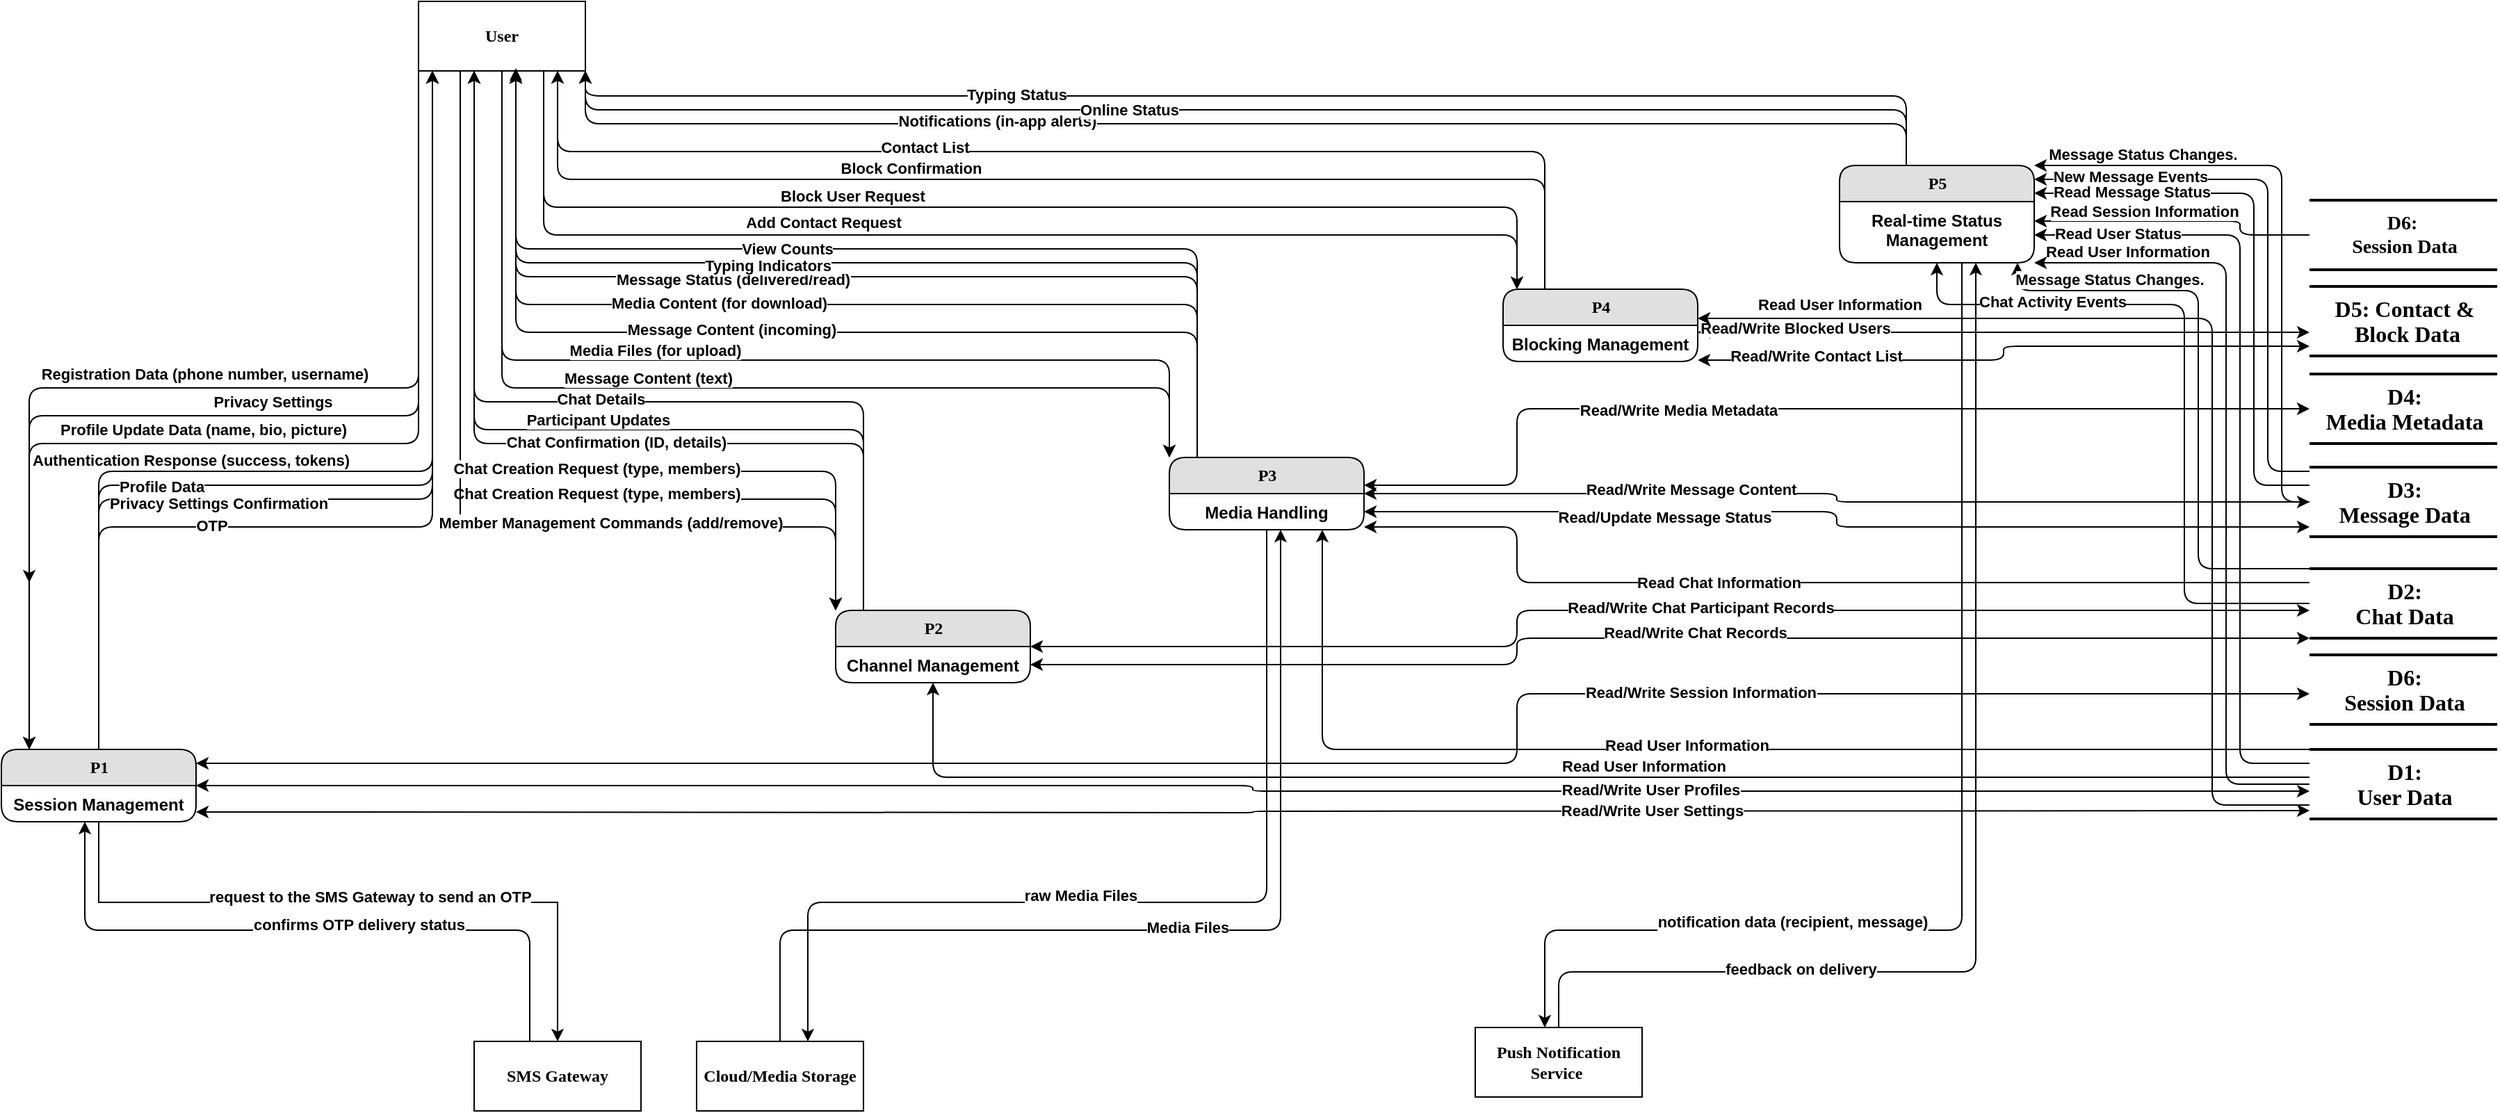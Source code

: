 <mxfile version="24.7.8">
  <diagram name="Page-1" id="52a04d89-c75d-2922-d76d-85b35f80e030">
    <mxGraphModel dx="3736" dy="1670" grid="1" gridSize="10" guides="1" tooltips="1" connect="1" arrows="1" fold="1" page="1" pageScale="1" pageWidth="1100" pageHeight="850" background="none" math="0" shadow="0">
      <root>
        <mxCell id="0" />
        <mxCell id="1" parent="0" />
        <mxCell id="vM2lw-Fl_1fQC05_8at0-52" style="edgeStyle=orthogonalEdgeStyle;shape=connector;curved=0;rounded=1;orthogonalLoop=1;jettySize=auto;html=1;strokeColor=default;align=center;verticalAlign=middle;fontFamily=Helvetica;fontSize=11;fontColor=default;labelBackgroundColor=default;endArrow=classic;fontStyle=1" parent="1" source="vM2lw-Fl_1fQC05_8at0-1" target="vM2lw-Fl_1fQC05_8at0-3" edge="1">
          <mxGeometry relative="1" as="geometry">
            <Array as="points">
              <mxPoint x="-1960" y="370" />
              <mxPoint x="-1720" y="370" />
            </Array>
          </mxGeometry>
        </mxCell>
        <mxCell id="vM2lw-Fl_1fQC05_8at0-53" value="Profile Data" style="edgeLabel;html=1;align=center;verticalAlign=middle;resizable=0;points=[];fontFamily=Helvetica;fontSize=11;fontColor=default;labelBackgroundColor=default;fontStyle=1" parent="vM2lw-Fl_1fQC05_8at0-52" vertex="1" connectable="0">
          <mxGeometry x="-0.356" y="-1" relative="1" as="geometry">
            <mxPoint as="offset" />
          </mxGeometry>
        </mxCell>
        <mxCell id="vM2lw-Fl_1fQC05_8at0-54" style="edgeStyle=orthogonalEdgeStyle;shape=connector;curved=0;rounded=1;orthogonalLoop=1;jettySize=auto;html=1;strokeColor=default;align=center;verticalAlign=middle;fontFamily=Helvetica;fontSize=11;fontColor=default;labelBackgroundColor=default;endArrow=classic;fontStyle=1" parent="1" source="vM2lw-Fl_1fQC05_8at0-1" target="vM2lw-Fl_1fQC05_8at0-3" edge="1">
          <mxGeometry relative="1" as="geometry">
            <Array as="points">
              <mxPoint x="-1960" y="380" />
              <mxPoint x="-1720" y="380" />
            </Array>
          </mxGeometry>
        </mxCell>
        <mxCell id="vM2lw-Fl_1fQC05_8at0-55" value="Privacy Settings Confirmation" style="edgeLabel;html=1;align=center;verticalAlign=middle;resizable=0;points=[];fontFamily=Helvetica;fontSize=11;fontColor=default;labelBackgroundColor=default;fontStyle=1" parent="vM2lw-Fl_1fQC05_8at0-54" vertex="1" connectable="0">
          <mxGeometry x="-0.269" y="-3" relative="1" as="geometry">
            <mxPoint as="offset" />
          </mxGeometry>
        </mxCell>
        <mxCell id="vM2lw-Fl_1fQC05_8at0-56" style="edgeStyle=orthogonalEdgeStyle;shape=connector;curved=0;rounded=1;orthogonalLoop=1;jettySize=auto;html=1;strokeColor=default;align=center;verticalAlign=middle;fontFamily=Helvetica;fontSize=11;fontColor=default;labelBackgroundColor=default;endArrow=classic;fontStyle=1" parent="1" source="vM2lw-Fl_1fQC05_8at0-1" target="vM2lw-Fl_1fQC05_8at0-3" edge="1">
          <mxGeometry relative="1" as="geometry">
            <Array as="points">
              <mxPoint x="-1960" y="400" />
              <mxPoint x="-1720" y="400" />
            </Array>
          </mxGeometry>
        </mxCell>
        <mxCell id="vM2lw-Fl_1fQC05_8at0-57" value="OTP" style="edgeLabel;html=1;align=center;verticalAlign=middle;resizable=0;points=[];fontFamily=Helvetica;fontSize=11;fontColor=default;labelBackgroundColor=default;fontStyle=1" parent="vM2lw-Fl_1fQC05_8at0-56" vertex="1" connectable="0">
          <mxGeometry x="-0.339" y="1" relative="1" as="geometry">
            <mxPoint as="offset" />
          </mxGeometry>
        </mxCell>
        <mxCell id="njSY2W3RtdZkCtOm6_0E-3" style="edgeStyle=orthogonalEdgeStyle;rounded=0;orthogonalLoop=1;jettySize=auto;html=1;fontStyle=1" parent="1" source="vM2lw-Fl_1fQC05_8at0-1" target="vM2lw-Fl_1fQC05_8at0-13" edge="1">
          <mxGeometry relative="1" as="geometry">
            <Array as="points">
              <mxPoint x="-1960" y="670" />
              <mxPoint x="-1630" y="670" />
            </Array>
          </mxGeometry>
        </mxCell>
        <mxCell id="njSY2W3RtdZkCtOm6_0E-4" value="request to the SMS Gateway to send an OTP " style="edgeLabel;html=1;align=center;verticalAlign=middle;resizable=0;points=[];fontStyle=1" parent="njSY2W3RtdZkCtOm6_0E-3" vertex="1" connectable="0">
          <mxGeometry x="0.533" y="4" relative="1" as="geometry">
            <mxPoint x="-121" as="offset" />
          </mxGeometry>
        </mxCell>
        <mxCell id="vM2lw-Fl_1fQC05_8at0-1" value="P1" style="swimlane;html=1;fontStyle=1;childLayout=stackLayout;horizontal=1;startSize=26;fillColor=#e0e0e0;horizontalStack=0;resizeParent=1;resizeLast=0;collapsible=1;marginBottom=0;swimlaneFillColor=#ffffff;align=center;rounded=1;shadow=0;comic=0;labelBackgroundColor=none;strokeWidth=1;fontFamily=Verdana;fontSize=12" parent="1" vertex="1">
          <mxGeometry x="-2030" y="560" width="140" height="52" as="geometry" />
        </mxCell>
        <mxCell id="vM2lw-Fl_1fQC05_8at0-2" value="Session Management" style="text;html=1;strokeColor=none;fillColor=none;spacingLeft=4;spacingRight=4;whiteSpace=wrap;overflow=hidden;rotatable=0;points=[[0,0.5],[1,0.5]];portConstraint=eastwest;align=center;fontStyle=1" parent="vM2lw-Fl_1fQC05_8at0-1" vertex="1">
          <mxGeometry y="26" width="140" height="26" as="geometry" />
        </mxCell>
        <mxCell id="vM2lw-Fl_1fQC05_8at0-48" style="edgeStyle=orthogonalEdgeStyle;shape=connector;curved=0;rounded=1;orthogonalLoop=1;jettySize=auto;html=1;strokeColor=default;align=center;verticalAlign=middle;fontFamily=Helvetica;fontSize=11;fontColor=default;labelBackgroundColor=default;endArrow=classic;fontStyle=1" parent="1" source="vM2lw-Fl_1fQC05_8at0-3" target="vM2lw-Fl_1fQC05_8at0-20" edge="1">
          <mxGeometry relative="1" as="geometry">
            <Array as="points">
              <mxPoint x="-1640" y="170" />
              <mxPoint x="-940" y="170" />
            </Array>
          </mxGeometry>
        </mxCell>
        <mxCell id="vM2lw-Fl_1fQC05_8at0-49" value="&lt;strong&gt;Block User Request&lt;/strong&gt;" style="edgeLabel;html=1;align=center;verticalAlign=middle;resizable=0;points=[];fontFamily=Helvetica;fontSize=11;fontColor=default;labelBackgroundColor=default;fontStyle=1" parent="vM2lw-Fl_1fQC05_8at0-48" vertex="1" connectable="0">
          <mxGeometry x="-0.253" y="3" relative="1" as="geometry">
            <mxPoint y="-5" as="offset" />
          </mxGeometry>
        </mxCell>
        <mxCell id="vM2lw-Fl_1fQC05_8at0-3" value="&lt;span&gt;User &lt;/span&gt;" style="whiteSpace=wrap;html=1;rounded=0;shadow=0;comic=0;labelBackgroundColor=none;strokeWidth=1;fontFamily=Verdana;fontSize=12;align=center;fontStyle=1" parent="1" vertex="1">
          <mxGeometry x="-1730" y="22" width="120" height="50" as="geometry" />
        </mxCell>
        <mxCell id="njSY2W3RtdZkCtOm6_0E-51" style="edgeStyle=orthogonalEdgeStyle;shape=connector;curved=0;rounded=1;orthogonalLoop=1;jettySize=auto;html=1;strokeColor=default;align=center;verticalAlign=middle;fontFamily=Helvetica;fontSize=11;fontColor=default;labelBackgroundColor=default;startArrow=none;startFill=0;endArrow=classic;fontStyle=1" parent="1" source="vM2lw-Fl_1fQC05_8at0-5" target="vM2lw-Fl_1fQC05_8at0-22" edge="1">
          <mxGeometry relative="1" as="geometry">
            <Array as="points">
              <mxPoint x="-420" y="190" />
              <mxPoint x="-420" y="180" />
            </Array>
          </mxGeometry>
        </mxCell>
        <mxCell id="njSY2W3RtdZkCtOm6_0E-52" value="Read Session Information" style="edgeLabel;html=1;align=center;verticalAlign=middle;resizable=0;points=[];fontFamily=Helvetica;fontSize=11;fontColor=default;labelBackgroundColor=default;fontStyle=1" parent="njSY2W3RtdZkCtOm6_0E-51" vertex="1" connectable="0">
          <mxGeometry x="0.617" y="-1" relative="1" as="geometry">
            <mxPoint x="39" y="-6" as="offset" />
          </mxGeometry>
        </mxCell>
        <mxCell id="vM2lw-Fl_1fQC05_8at0-5" value="&lt;span&gt;&lt;font style=&quot;font-size: 14px;&quot;&gt;D6:&amp;nbsp;&lt;/font&gt;&lt;/span&gt;&lt;div&gt;&lt;span&gt;&lt;font style=&quot;font-size: 14px;&quot;&gt;Session Data&lt;/font&gt;&lt;/span&gt;&lt;/div&gt;" style="html=1;rounded=0;shadow=0;comic=0;labelBackgroundColor=none;strokeWidth=2;fontFamily=Verdana;fontSize=12;align=center;shape=mxgraph.ios7ui.horLines;fontStyle=1" parent="1" vertex="1">
          <mxGeometry x="-370" y="165" width="135" height="50" as="geometry" />
        </mxCell>
        <mxCell id="njSY2W3RtdZkCtOm6_0E-27" style="edgeStyle=orthogonalEdgeStyle;shape=connector;curved=0;rounded=1;orthogonalLoop=1;jettySize=auto;html=1;strokeColor=default;align=center;verticalAlign=middle;fontFamily=Helvetica;fontSize=11;fontColor=default;labelBackgroundColor=default;startArrow=none;startFill=0;endArrow=classic;endFill=1;fontStyle=1" parent="1" source="vM2lw-Fl_1fQC05_8at0-6" target="vM2lw-Fl_1fQC05_8at0-16" edge="1">
          <mxGeometry relative="1" as="geometry">
            <Array as="points">
              <mxPoint x="-1360" y="580" />
            </Array>
          </mxGeometry>
        </mxCell>
        <mxCell id="njSY2W3RtdZkCtOm6_0E-28" value="Read User Information" style="edgeLabel;html=1;align=center;verticalAlign=middle;resizable=0;points=[];fontFamily=Helvetica;fontSize=11;fontColor=default;labelBackgroundColor=default;fontStyle=1" parent="njSY2W3RtdZkCtOm6_0E-27" vertex="1" connectable="0">
          <mxGeometry x="-0.134" relative="1" as="geometry">
            <mxPoint x="-21" y="-8" as="offset" />
          </mxGeometry>
        </mxCell>
        <mxCell id="njSY2W3RtdZkCtOm6_0E-37" style="edgeStyle=orthogonalEdgeStyle;shape=connector;curved=0;rounded=1;orthogonalLoop=1;jettySize=auto;html=1;strokeColor=default;align=center;verticalAlign=middle;fontFamily=Helvetica;fontSize=11;fontColor=default;labelBackgroundColor=default;startArrow=none;startFill=0;endArrow=classic;fontStyle=1" parent="1" source="vM2lw-Fl_1fQC05_8at0-6" target="vM2lw-Fl_1fQC05_8at0-18" edge="1">
          <mxGeometry relative="1" as="geometry">
            <Array as="points">
              <mxPoint x="-1080" y="560" />
            </Array>
          </mxGeometry>
        </mxCell>
        <mxCell id="njSY2W3RtdZkCtOm6_0E-38" value="&lt;strong&gt;Read User Information&lt;/strong&gt;" style="edgeLabel;html=1;align=center;verticalAlign=middle;resizable=0;points=[];fontFamily=Helvetica;fontSize=11;fontColor=default;labelBackgroundColor=default;fontStyle=1" parent="njSY2W3RtdZkCtOm6_0E-37" vertex="1" connectable="0">
          <mxGeometry x="0.032" y="-3" relative="1" as="geometry">
            <mxPoint as="offset" />
          </mxGeometry>
        </mxCell>
        <mxCell id="njSY2W3RtdZkCtOm6_0E-49" style="edgeStyle=orthogonalEdgeStyle;shape=connector;curved=0;rounded=1;orthogonalLoop=1;jettySize=auto;html=1;strokeColor=default;align=center;verticalAlign=middle;fontFamily=Helvetica;fontSize=11;fontColor=default;labelBackgroundColor=default;startArrow=none;startFill=0;endArrow=classic;fontStyle=1" parent="1" source="vM2lw-Fl_1fQC05_8at0-6" target="vM2lw-Fl_1fQC05_8at0-22" edge="1">
          <mxGeometry relative="1" as="geometry">
            <Array as="points">
              <mxPoint x="-420" y="570" />
              <mxPoint x="-420" y="190" />
            </Array>
          </mxGeometry>
        </mxCell>
        <mxCell id="njSY2W3RtdZkCtOm6_0E-50" value="&lt;strong&gt;Read User Status&lt;/strong&gt;" style="edgeLabel;html=1;align=center;verticalAlign=middle;resizable=0;points=[];fontFamily=Helvetica;fontSize=11;fontColor=default;labelBackgroundColor=default;fontStyle=1" parent="njSY2W3RtdZkCtOm6_0E-49" vertex="1" connectable="0">
          <mxGeometry x="0.793" y="-1" relative="1" as="geometry">
            <mxPoint as="offset" />
          </mxGeometry>
        </mxCell>
        <mxCell id="vM2lw-Fl_1fQC05_8at0-6" value="&lt;span&gt;&lt;span style=&quot;font-size:12.0pt;line-height:107%;&lt;br/&gt;font-family:&amp;quot;Times New Roman&amp;quot;,serif;mso-fareast-font-family:&amp;quot;Times New Roman&amp;quot;;&lt;br/&gt;mso-ansi-language:EN-US;mso-fareast-language:EN-US;mso-bidi-language:AR-SA&quot;&gt;D1:&lt;br&gt;User Data&lt;/span&gt;&lt;/span&gt;" style="html=1;rounded=0;shadow=0;comic=0;labelBackgroundColor=none;strokeWidth=2;fontFamily=Verdana;fontSize=12;align=center;shape=mxgraph.ios7ui.horLines;fontStyle=1" parent="1" vertex="1">
          <mxGeometry x="-370" y="560" width="135" height="50" as="geometry" />
        </mxCell>
        <mxCell id="njSY2W3RtdZkCtOm6_0E-59" style="edgeStyle=orthogonalEdgeStyle;shape=connector;curved=0;rounded=1;orthogonalLoop=1;jettySize=auto;html=1;strokeColor=default;align=center;verticalAlign=middle;fontFamily=Helvetica;fontSize=11;fontColor=default;labelBackgroundColor=default;startArrow=none;startFill=0;endArrow=classic;fontStyle=1" parent="1" source="vM2lw-Fl_1fQC05_8at0-7" target="vM2lw-Fl_1fQC05_8at0-22" edge="1">
          <mxGeometry relative="1" as="geometry">
            <Array as="points">
              <mxPoint x="-450" y="430" />
              <mxPoint x="-450" y="230" />
              <mxPoint x="-580" y="230" />
            </Array>
          </mxGeometry>
        </mxCell>
        <mxCell id="njSY2W3RtdZkCtOm6_0E-60" value="&lt;strong&gt;Message Status Changes&lt;/strong&gt;." style="edgeLabel;html=1;align=center;verticalAlign=middle;resizable=0;points=[];fontFamily=Helvetica;fontSize=11;fontColor=default;labelBackgroundColor=default;fontStyle=1" parent="njSY2W3RtdZkCtOm6_0E-59" vertex="1" connectable="0">
          <mxGeometry x="0.63" y="-1" relative="1" as="geometry">
            <mxPoint x="6" y="-7" as="offset" />
          </mxGeometry>
        </mxCell>
        <mxCell id="njSY2W3RtdZkCtOm6_0E-61" style="edgeStyle=orthogonalEdgeStyle;shape=connector;curved=0;rounded=1;orthogonalLoop=1;jettySize=auto;html=1;strokeColor=default;align=center;verticalAlign=middle;fontFamily=Helvetica;fontSize=11;fontColor=default;labelBackgroundColor=default;startArrow=none;startFill=0;endArrow=classic;fontStyle=1" parent="1" source="vM2lw-Fl_1fQC05_8at0-7" target="vM2lw-Fl_1fQC05_8at0-23" edge="1">
          <mxGeometry relative="1" as="geometry">
            <Array as="points">
              <mxPoint x="-460" y="455" />
              <mxPoint x="-460" y="240" />
              <mxPoint x="-638" y="240" />
            </Array>
          </mxGeometry>
        </mxCell>
        <mxCell id="njSY2W3RtdZkCtOm6_0E-62" value="Chat Activity Events" style="edgeLabel;html=1;align=center;verticalAlign=middle;resizable=0;points=[];fontFamily=Helvetica;fontSize=11;fontColor=default;labelBackgroundColor=default;fontStyle=1" parent="njSY2W3RtdZkCtOm6_0E-61" vertex="1" connectable="0">
          <mxGeometry x="0.562" y="-2" relative="1" as="geometry">
            <mxPoint as="offset" />
          </mxGeometry>
        </mxCell>
        <mxCell id="vM2lw-Fl_1fQC05_8at0-7" value="&lt;span&gt;&lt;span style=&quot;font-size:12.0pt;line-height:107%;&lt;br/&gt;font-family:&amp;quot;Times New Roman&amp;quot;,serif;mso-fareast-font-family:&amp;quot;Times New Roman&amp;quot;;&lt;br/&gt;mso-ansi-language:EN-US;mso-fareast-language:EN-US;mso-bidi-language:AR-SA&quot;&gt;D2:&lt;br&gt;Chat Data&lt;/span&gt;&lt;/span&gt;" style="html=1;rounded=0;shadow=0;comic=0;labelBackgroundColor=none;strokeWidth=2;fontFamily=Verdana;fontSize=12;align=center;shape=mxgraph.ios7ui.horLines;fontStyle=1" parent="1" vertex="1">
          <mxGeometry x="-370" y="430" width="135" height="50" as="geometry" />
        </mxCell>
        <mxCell id="njSY2W3RtdZkCtOm6_0E-53" style="edgeStyle=orthogonalEdgeStyle;shape=connector;curved=0;rounded=1;orthogonalLoop=1;jettySize=auto;html=1;strokeColor=default;align=center;verticalAlign=middle;fontFamily=Helvetica;fontSize=11;fontColor=default;labelBackgroundColor=default;startArrow=none;startFill=0;endArrow=classic;fontStyle=1" parent="1" source="vM2lw-Fl_1fQC05_8at0-8" target="vM2lw-Fl_1fQC05_8at0-22" edge="1">
          <mxGeometry relative="1" as="geometry">
            <Array as="points">
              <mxPoint x="-410" y="370" />
              <mxPoint x="-410" y="160" />
            </Array>
          </mxGeometry>
        </mxCell>
        <mxCell id="njSY2W3RtdZkCtOm6_0E-54" value="Read Message Status" style="edgeLabel;html=1;align=center;verticalAlign=middle;resizable=0;points=[];fontFamily=Helvetica;fontSize=11;fontColor=default;labelBackgroundColor=default;fontStyle=1" parent="njSY2W3RtdZkCtOm6_0E-53" vertex="1" connectable="0">
          <mxGeometry x="0.723" y="3" relative="1" as="geometry">
            <mxPoint x="13" y="-4" as="offset" />
          </mxGeometry>
        </mxCell>
        <mxCell id="njSY2W3RtdZkCtOm6_0E-55" style="edgeStyle=orthogonalEdgeStyle;shape=connector;curved=0;rounded=1;orthogonalLoop=1;jettySize=auto;html=1;strokeColor=default;align=center;verticalAlign=middle;fontFamily=Helvetica;fontSize=11;fontColor=default;labelBackgroundColor=default;startArrow=none;startFill=0;endArrow=classic;fontStyle=1" parent="1" source="vM2lw-Fl_1fQC05_8at0-8" target="vM2lw-Fl_1fQC05_8at0-22" edge="1">
          <mxGeometry relative="1" as="geometry">
            <Array as="points">
              <mxPoint x="-400" y="360" />
              <mxPoint x="-400" y="150" />
            </Array>
          </mxGeometry>
        </mxCell>
        <mxCell id="njSY2W3RtdZkCtOm6_0E-56" value="New Message Events" style="edgeLabel;html=1;align=center;verticalAlign=middle;resizable=0;points=[];fontFamily=Helvetica;fontSize=11;fontColor=default;labelBackgroundColor=default;fontStyle=1" parent="njSY2W3RtdZkCtOm6_0E-55" vertex="1" connectable="0">
          <mxGeometry x="0.665" y="-2" relative="1" as="geometry">
            <mxPoint as="offset" />
          </mxGeometry>
        </mxCell>
        <mxCell id="njSY2W3RtdZkCtOm6_0E-57" style="edgeStyle=orthogonalEdgeStyle;shape=connector;curved=0;rounded=1;orthogonalLoop=1;jettySize=auto;html=1;strokeColor=default;align=center;verticalAlign=middle;fontFamily=Helvetica;fontSize=11;fontColor=default;labelBackgroundColor=default;startArrow=none;startFill=0;endArrow=classic;fontStyle=1" parent="1" source="vM2lw-Fl_1fQC05_8at0-8" target="vM2lw-Fl_1fQC05_8at0-22" edge="1">
          <mxGeometry relative="1" as="geometry">
            <Array as="points">
              <mxPoint x="-390" y="382" />
              <mxPoint x="-390" y="140" />
            </Array>
          </mxGeometry>
        </mxCell>
        <mxCell id="njSY2W3RtdZkCtOm6_0E-58" value="&lt;strong&gt;Message Status Changes&lt;/strong&gt;." style="edgeLabel;html=1;align=center;verticalAlign=middle;resizable=0;points=[];fontFamily=Helvetica;fontSize=11;fontColor=default;labelBackgroundColor=default;fontStyle=1" parent="njSY2W3RtdZkCtOm6_0E-57" vertex="1" connectable="0">
          <mxGeometry x="0.418" y="-1" relative="1" as="geometry">
            <mxPoint x="-50" y="-7" as="offset" />
          </mxGeometry>
        </mxCell>
        <mxCell id="vM2lw-Fl_1fQC05_8at0-8" value="&lt;span&gt;&lt;span style=&quot;font-size:12.0pt;line-height:107%;&lt;br/&gt;font-family:&amp;quot;Times New Roman&amp;quot;,serif;mso-fareast-font-family:&amp;quot;Times New Roman&amp;quot;;&lt;br/&gt;mso-ansi-language:EN-US;mso-fareast-language:EN-US;mso-bidi-language:AR-SA&quot;&gt;D3:&lt;br&gt;Message Data&lt;/span&gt;&lt;/span&gt;" style="html=1;rounded=0;shadow=0;comic=0;labelBackgroundColor=none;strokeWidth=2;fontFamily=Verdana;fontSize=12;align=center;shape=mxgraph.ios7ui.horLines;fontStyle=1" parent="1" vertex="1">
          <mxGeometry x="-370" y="357" width="135" height="50" as="geometry" />
        </mxCell>
        <mxCell id="vM2lw-Fl_1fQC05_8at0-9" value="&lt;span&gt;&lt;span style=&quot;font-size:12.0pt;line-height:107%;&lt;br/&gt;font-family:&amp;quot;Times New Roman&amp;quot;,serif;mso-fareast-font-family:&amp;quot;Times New Roman&amp;quot;;&lt;br/&gt;mso-ansi-language:EN-US;mso-fareast-language:EN-US;mso-bidi-language:AR-SA&quot;&gt;D4:&lt;br&gt;Media Metadata&lt;/span&gt;&lt;/span&gt;" style="html=1;rounded=0;shadow=0;comic=0;labelBackgroundColor=none;strokeWidth=2;fontFamily=Verdana;fontSize=12;align=center;shape=mxgraph.ios7ui.horLines;fontStyle=1" parent="1" vertex="1">
          <mxGeometry x="-370" y="290" width="135" height="50" as="geometry" />
        </mxCell>
        <mxCell id="vM2lw-Fl_1fQC05_8at0-10" value="&lt;span&gt;&lt;span style=&quot;font-size:12.0pt;line-height:107%;&lt;br/&gt;font-family:&amp;quot;Times New Roman&amp;quot;,serif;mso-fareast-font-family:&amp;quot;Times New Roman&amp;quot;;&lt;br/&gt;mso-ansi-language:EN-US;mso-fareast-language:EN-US;mso-bidi-language:AR-SA&quot;&gt;D5: Contact &amp;amp;&lt;/span&gt;&lt;/span&gt;&lt;div&gt;&lt;span&gt;&lt;span style=&quot;font-size:12.0pt;line-height:107%;&lt;br/&gt;font-family:&amp;quot;Times New Roman&amp;quot;,serif;mso-fareast-font-family:&amp;quot;Times New Roman&amp;quot;;&lt;br/&gt;mso-ansi-language:EN-US;mso-fareast-language:EN-US;mso-bidi-language:AR-SA&quot;&gt;&amp;nbsp;Block Data&lt;/span&gt;&lt;/span&gt;&lt;/div&gt;" style="html=1;rounded=0;shadow=0;comic=0;labelBackgroundColor=none;strokeWidth=2;fontFamily=Verdana;fontSize=12;align=center;shape=mxgraph.ios7ui.horLines;fontStyle=1" parent="1" vertex="1">
          <mxGeometry x="-370" y="227" width="135" height="50" as="geometry" />
        </mxCell>
        <mxCell id="vM2lw-Fl_1fQC05_8at0-11" value="&lt;span&gt;&lt;span style=&quot;font-size:12.0pt;line-height:107%;&lt;br/&gt;font-family:&amp;quot;Times New Roman&amp;quot;,serif;mso-fareast-font-family:&amp;quot;Times New Roman&amp;quot;;&lt;br/&gt;mso-ansi-language:EN-US;mso-fareast-language:EN-US;mso-bidi-language:AR-SA&quot;&gt;D6:&lt;br&gt;Session Data&lt;/span&gt;&lt;/span&gt;" style="html=1;rounded=0;shadow=0;comic=0;labelBackgroundColor=none;strokeWidth=2;fontFamily=Verdana;fontSize=12;align=center;shape=mxgraph.ios7ui.horLines;fontStyle=1" parent="1" vertex="1">
          <mxGeometry x="-370" y="492" width="135" height="50" as="geometry" />
        </mxCell>
        <mxCell id="njSY2W3RtdZkCtOm6_0E-11" style="edgeStyle=orthogonalEdgeStyle;shape=connector;curved=0;rounded=1;orthogonalLoop=1;jettySize=auto;html=1;strokeColor=default;align=center;verticalAlign=middle;fontFamily=Helvetica;fontSize=11;fontColor=default;labelBackgroundColor=default;endArrow=classic;fontStyle=1" parent="1" source="vM2lw-Fl_1fQC05_8at0-12" target="vM2lw-Fl_1fQC05_8at0-18" edge="1">
          <mxGeometry relative="1" as="geometry">
            <Array as="points">
              <mxPoint x="-1470" y="690" />
              <mxPoint x="-1110" y="690" />
            </Array>
          </mxGeometry>
        </mxCell>
        <mxCell id="njSY2W3RtdZkCtOm6_0E-12" value="Media Files" style="edgeLabel;html=1;align=center;verticalAlign=middle;resizable=0;points=[];fontFamily=Helvetica;fontSize=11;fontColor=default;labelBackgroundColor=default;fontStyle=1" parent="njSY2W3RtdZkCtOm6_0E-11" vertex="1" connectable="0">
          <mxGeometry x="0.02" y="2" relative="1" as="geometry">
            <mxPoint x="1" as="offset" />
          </mxGeometry>
        </mxCell>
        <mxCell id="vM2lw-Fl_1fQC05_8at0-12" value="&lt;span&gt;Cloud/Media Storage&lt;/span&gt;" style="whiteSpace=wrap;html=1;rounded=0;shadow=0;comic=0;labelBackgroundColor=none;strokeWidth=1;fontFamily=Verdana;fontSize=12;align=center;fontStyle=1" parent="1" vertex="1">
          <mxGeometry x="-1530" y="770" width="120" height="50" as="geometry" />
        </mxCell>
        <mxCell id="njSY2W3RtdZkCtOm6_0E-1" style="edgeStyle=orthogonalEdgeStyle;rounded=1;orthogonalLoop=1;jettySize=auto;html=1;curved=0;fontStyle=1" parent="1" source="vM2lw-Fl_1fQC05_8at0-13" target="vM2lw-Fl_1fQC05_8at0-1" edge="1">
          <mxGeometry relative="1" as="geometry">
            <mxPoint x="-1800" y="470" as="targetPoint" />
            <Array as="points">
              <mxPoint x="-1650" y="690" />
              <mxPoint x="-1970" y="690" />
            </Array>
          </mxGeometry>
        </mxCell>
        <mxCell id="njSY2W3RtdZkCtOm6_0E-2" value="confirms OTP delivery status " style="edgeLabel;html=1;align=center;verticalAlign=middle;resizable=0;points=[];fontStyle=1" parent="njSY2W3RtdZkCtOm6_0E-1" vertex="1" connectable="0">
          <mxGeometry x="-0.486" y="-4" relative="1" as="geometry">
            <mxPoint x="-80" as="offset" />
          </mxGeometry>
        </mxCell>
        <mxCell id="vM2lw-Fl_1fQC05_8at0-13" value="&lt;span&gt;SMS Gateway&lt;/span&gt;" style="whiteSpace=wrap;html=1;rounded=0;shadow=0;comic=0;labelBackgroundColor=none;strokeWidth=1;fontFamily=Verdana;fontSize=12;align=center;fontStyle=1" parent="1" vertex="1">
          <mxGeometry x="-1690" y="770" width="120" height="50" as="geometry" />
        </mxCell>
        <mxCell id="njSY2W3RtdZkCtOm6_0E-7" style="edgeStyle=orthogonalEdgeStyle;shape=connector;curved=0;rounded=1;orthogonalLoop=1;jettySize=auto;html=1;strokeColor=default;align=center;verticalAlign=middle;fontFamily=Helvetica;fontSize=11;fontColor=default;labelBackgroundColor=default;endArrow=classic;fontStyle=1" parent="1" source="vM2lw-Fl_1fQC05_8at0-14" target="vM2lw-Fl_1fQC05_8at0-22" edge="1">
          <mxGeometry relative="1" as="geometry">
            <Array as="points">
              <mxPoint x="-910" y="720" />
              <mxPoint x="-610" y="720" />
            </Array>
          </mxGeometry>
        </mxCell>
        <mxCell id="njSY2W3RtdZkCtOm6_0E-8" value=" feedback on delivery " style="edgeLabel;html=1;align=center;verticalAlign=middle;resizable=0;points=[];fontFamily=Helvetica;fontSize=11;fontColor=default;labelBackgroundColor=default;fontStyle=1" parent="njSY2W3RtdZkCtOm6_0E-7" vertex="1" connectable="0">
          <mxGeometry x="-0.286" y="2" relative="1" as="geometry">
            <mxPoint x="-90" as="offset" />
          </mxGeometry>
        </mxCell>
        <mxCell id="vM2lw-Fl_1fQC05_8at0-14" value="&lt;span&gt;Push Notification Service&amp;nbsp;&lt;/span&gt;" style="whiteSpace=wrap;html=1;rounded=0;shadow=0;comic=0;labelBackgroundColor=none;strokeWidth=1;fontFamily=Verdana;fontSize=12;align=center;fontStyle=1" parent="1" vertex="1">
          <mxGeometry x="-970" y="760" width="120" height="50" as="geometry" />
        </mxCell>
        <mxCell id="vM2lw-Fl_1fQC05_8at0-62" style="edgeStyle=orthogonalEdgeStyle;shape=connector;curved=0;rounded=1;orthogonalLoop=1;jettySize=auto;html=1;strokeColor=default;align=center;verticalAlign=middle;fontFamily=Helvetica;fontSize=11;fontColor=default;labelBackgroundColor=default;endArrow=classic;fontStyle=1" parent="1" source="vM2lw-Fl_1fQC05_8at0-16" target="vM2lw-Fl_1fQC05_8at0-3" edge="1">
          <mxGeometry relative="1" as="geometry">
            <Array as="points">
              <mxPoint x="-1410" y="330" />
              <mxPoint x="-1690" y="330" />
            </Array>
          </mxGeometry>
        </mxCell>
        <mxCell id="vM2lw-Fl_1fQC05_8at0-63" value="Participant Updates" style="edgeLabel;html=1;align=center;verticalAlign=middle;resizable=0;points=[];fontFamily=Helvetica;fontSize=11;fontColor=default;labelBackgroundColor=default;fontStyle=1" parent="vM2lw-Fl_1fQC05_8at0-62" vertex="1" connectable="0">
          <mxGeometry x="0.016" relative="1" as="geometry">
            <mxPoint x="18" y="-7" as="offset" />
          </mxGeometry>
        </mxCell>
        <mxCell id="vM2lw-Fl_1fQC05_8at0-64" style="edgeStyle=orthogonalEdgeStyle;shape=connector;curved=0;rounded=1;orthogonalLoop=1;jettySize=auto;html=1;strokeColor=default;align=center;verticalAlign=middle;fontFamily=Helvetica;fontSize=11;fontColor=default;labelBackgroundColor=default;endArrow=classic;fontStyle=1" parent="1" source="vM2lw-Fl_1fQC05_8at0-16" target="vM2lw-Fl_1fQC05_8at0-3" edge="1">
          <mxGeometry relative="1" as="geometry">
            <Array as="points">
              <mxPoint x="-1410" y="310" />
              <mxPoint x="-1690" y="310" />
            </Array>
          </mxGeometry>
        </mxCell>
        <mxCell id="vM2lw-Fl_1fQC05_8at0-65" value="Chat Details" style="edgeLabel;html=1;align=center;verticalAlign=middle;resizable=0;points=[];fontFamily=Helvetica;fontSize=11;fontColor=default;labelBackgroundColor=default;fontStyle=1" parent="vM2lw-Fl_1fQC05_8at0-64" vertex="1" connectable="0">
          <mxGeometry x="0.017" y="-2" relative="1" as="geometry">
            <mxPoint as="offset" />
          </mxGeometry>
        </mxCell>
        <mxCell id="njSY2W3RtdZkCtOm6_0E-25" style="edgeStyle=orthogonalEdgeStyle;shape=connector;curved=0;rounded=1;orthogonalLoop=1;jettySize=auto;html=1;strokeColor=default;align=center;verticalAlign=middle;fontFamily=Helvetica;fontSize=11;fontColor=default;labelBackgroundColor=default;startArrow=classic;startFill=1;endArrow=classic;fontStyle=1" parent="1" source="vM2lw-Fl_1fQC05_8at0-16" target="vM2lw-Fl_1fQC05_8at0-7" edge="1">
          <mxGeometry relative="1" as="geometry">
            <Array as="points">
              <mxPoint x="-940" y="486" />
              <mxPoint x="-940" y="460" />
            </Array>
          </mxGeometry>
        </mxCell>
        <mxCell id="njSY2W3RtdZkCtOm6_0E-26" value="&lt;strong&gt;Read/Write Chat Participant Records&lt;/strong&gt;" style="edgeLabel;html=1;align=center;verticalAlign=middle;resizable=0;points=[];fontFamily=Helvetica;fontSize=11;fontColor=default;labelBackgroundColor=default;fontStyle=1" parent="njSY2W3RtdZkCtOm6_0E-25" vertex="1" connectable="0">
          <mxGeometry x="0.074" y="2" relative="1" as="geometry">
            <mxPoint as="offset" />
          </mxGeometry>
        </mxCell>
        <mxCell id="vM2lw-Fl_1fQC05_8at0-16" value="P2" style="swimlane;html=1;fontStyle=1;childLayout=stackLayout;horizontal=1;startSize=26;fillColor=#e0e0e0;horizontalStack=0;resizeParent=1;resizeLast=0;collapsible=1;marginBottom=0;swimlaneFillColor=#ffffff;align=center;rounded=1;shadow=0;comic=0;labelBackgroundColor=none;strokeWidth=1;fontFamily=Verdana;fontSize=12" parent="1" vertex="1">
          <mxGeometry x="-1430" y="460" width="140" height="52" as="geometry" />
        </mxCell>
        <mxCell id="vM2lw-Fl_1fQC05_8at0-17" value="Channel Management" style="text;html=1;strokeColor=none;fillColor=none;spacingLeft=4;spacingRight=4;whiteSpace=wrap;overflow=hidden;rotatable=0;points=[[0,0.5],[1,0.5]];portConstraint=eastwest;align=center;fontStyle=1" parent="vM2lw-Fl_1fQC05_8at0-16" vertex="1">
          <mxGeometry y="26" width="140" height="26" as="geometry" />
        </mxCell>
        <mxCell id="vM2lw-Fl_1fQC05_8at0-68" style="edgeStyle=orthogonalEdgeStyle;shape=connector;curved=0;rounded=1;orthogonalLoop=1;jettySize=auto;html=1;strokeColor=default;align=center;verticalAlign=middle;fontFamily=Helvetica;fontSize=11;fontColor=default;labelBackgroundColor=default;endArrow=classic;fontStyle=1" parent="1" source="vM2lw-Fl_1fQC05_8at0-18" target="vM2lw-Fl_1fQC05_8at0-3" edge="1">
          <mxGeometry relative="1" as="geometry">
            <Array as="points">
              <mxPoint x="-1170" y="240" />
              <mxPoint x="-1660" y="240" />
            </Array>
          </mxGeometry>
        </mxCell>
        <mxCell id="vM2lw-Fl_1fQC05_8at0-69" value="&lt;strong&gt;Media Content&lt;/strong&gt; (for download)" style="edgeLabel;html=1;align=center;verticalAlign=middle;resizable=0;points=[];fontFamily=Helvetica;fontSize=11;fontColor=default;labelBackgroundColor=default;fontStyle=1" parent="vM2lw-Fl_1fQC05_8at0-68" vertex="1" connectable="0">
          <mxGeometry x="0.183" y="-1" relative="1" as="geometry">
            <mxPoint as="offset" />
          </mxGeometry>
        </mxCell>
        <mxCell id="vM2lw-Fl_1fQC05_8at0-70" style="edgeStyle=orthogonalEdgeStyle;shape=connector;curved=0;rounded=1;orthogonalLoop=1;jettySize=auto;html=1;strokeColor=default;align=center;verticalAlign=middle;fontFamily=Helvetica;fontSize=11;fontColor=default;labelBackgroundColor=default;endArrow=classic;fontStyle=1" parent="1" source="vM2lw-Fl_1fQC05_8at0-18" target="vM2lw-Fl_1fQC05_8at0-3" edge="1">
          <mxGeometry relative="1" as="geometry">
            <Array as="points">
              <mxPoint x="-1170" y="220" />
              <mxPoint x="-1660" y="220" />
            </Array>
          </mxGeometry>
        </mxCell>
        <mxCell id="vM2lw-Fl_1fQC05_8at0-71" value="&lt;strong&gt;Message Status&lt;/strong&gt; (delivered/read)" style="edgeLabel;html=1;align=center;verticalAlign=middle;resizable=0;points=[];fontFamily=Helvetica;fontSize=11;fontColor=default;labelBackgroundColor=default;fontStyle=1" parent="vM2lw-Fl_1fQC05_8at0-70" vertex="1" connectable="0">
          <mxGeometry x="0.21" y="2" relative="1" as="geometry">
            <mxPoint as="offset" />
          </mxGeometry>
        </mxCell>
        <mxCell id="vM2lw-Fl_1fQC05_8at0-72" style="edgeStyle=orthogonalEdgeStyle;shape=connector;curved=0;rounded=1;orthogonalLoop=1;jettySize=auto;html=1;strokeColor=default;align=center;verticalAlign=middle;fontFamily=Helvetica;fontSize=11;fontColor=default;labelBackgroundColor=default;endArrow=classic;fontStyle=1" parent="1" source="vM2lw-Fl_1fQC05_8at0-18" target="vM2lw-Fl_1fQC05_8at0-3" edge="1">
          <mxGeometry relative="1" as="geometry">
            <Array as="points">
              <mxPoint x="-1170" y="210" />
              <mxPoint x="-1660" y="210" />
            </Array>
          </mxGeometry>
        </mxCell>
        <mxCell id="vM2lw-Fl_1fQC05_8at0-73" value="Typing Indicators" style="edgeLabel;html=1;align=center;verticalAlign=middle;resizable=0;points=[];fontFamily=Helvetica;fontSize=11;fontColor=default;labelBackgroundColor=default;fontStyle=1" parent="vM2lw-Fl_1fQC05_8at0-72" vertex="1" connectable="0">
          <mxGeometry x="0.17" y="2" relative="1" as="geometry">
            <mxPoint as="offset" />
          </mxGeometry>
        </mxCell>
        <mxCell id="vM2lw-Fl_1fQC05_8at0-74" style="edgeStyle=orthogonalEdgeStyle;shape=connector;curved=0;rounded=1;orthogonalLoop=1;jettySize=auto;html=1;strokeColor=default;align=center;verticalAlign=middle;fontFamily=Helvetica;fontSize=11;fontColor=default;labelBackgroundColor=default;endArrow=classic;fontStyle=1" parent="1" source="vM2lw-Fl_1fQC05_8at0-18" target="vM2lw-Fl_1fQC05_8at0-3" edge="1">
          <mxGeometry relative="1" as="geometry">
            <Array as="points">
              <mxPoint x="-1170" y="200" />
              <mxPoint x="-1660" y="200" />
            </Array>
          </mxGeometry>
        </mxCell>
        <mxCell id="vM2lw-Fl_1fQC05_8at0-75" value="View Counts" style="edgeLabel;html=1;align=center;verticalAlign=middle;resizable=0;points=[];fontFamily=Helvetica;fontSize=11;fontColor=default;labelBackgroundColor=default;fontStyle=1" parent="vM2lw-Fl_1fQC05_8at0-74" vertex="1" connectable="0">
          <mxGeometry x="0.16" relative="1" as="geometry">
            <mxPoint as="offset" />
          </mxGeometry>
        </mxCell>
        <mxCell id="njSY2W3RtdZkCtOm6_0E-29" style="edgeStyle=orthogonalEdgeStyle;shape=connector;curved=0;rounded=1;orthogonalLoop=1;jettySize=auto;html=1;strokeColor=default;align=center;verticalAlign=middle;fontFamily=Helvetica;fontSize=11;fontColor=default;labelBackgroundColor=default;startArrow=classic;startFill=1;endArrow=classic;fontStyle=1" parent="1" source="vM2lw-Fl_1fQC05_8at0-18" target="vM2lw-Fl_1fQC05_8at0-8" edge="1">
          <mxGeometry relative="1" as="geometry" />
        </mxCell>
        <mxCell id="njSY2W3RtdZkCtOm6_0E-30" value="Read/Write Message Content" style="edgeLabel;html=1;align=center;verticalAlign=middle;resizable=0;points=[];fontFamily=Helvetica;fontSize=11;fontColor=default;labelBackgroundColor=default;fontStyle=1" parent="njSY2W3RtdZkCtOm6_0E-29" vertex="1" connectable="0">
          <mxGeometry x="-0.317" y="3" relative="1" as="geometry">
            <mxPoint as="offset" />
          </mxGeometry>
        </mxCell>
        <mxCell id="njSY2W3RtdZkCtOm6_0E-33" style="edgeStyle=orthogonalEdgeStyle;shape=connector;curved=0;rounded=1;orthogonalLoop=1;jettySize=auto;html=1;strokeColor=default;align=center;verticalAlign=middle;fontFamily=Helvetica;fontSize=11;fontColor=default;labelBackgroundColor=default;startArrow=classic;startFill=1;endArrow=classic;fontStyle=1" parent="1" source="vM2lw-Fl_1fQC05_8at0-18" target="vM2lw-Fl_1fQC05_8at0-9" edge="1">
          <mxGeometry relative="1" as="geometry">
            <Array as="points">
              <mxPoint x="-940" y="370" />
              <mxPoint x="-940" y="315" />
            </Array>
          </mxGeometry>
        </mxCell>
        <mxCell id="njSY2W3RtdZkCtOm6_0E-34" value="Read/Write Media Metadata" style="edgeLabel;html=1;align=center;verticalAlign=middle;resizable=0;points=[];fontFamily=Helvetica;fontSize=11;fontColor=default;labelBackgroundColor=default;fontStyle=1" parent="njSY2W3RtdZkCtOm6_0E-33" vertex="1" connectable="0">
          <mxGeometry x="-0.237" y="-1" relative="1" as="geometry">
            <mxPoint as="offset" />
          </mxGeometry>
        </mxCell>
        <mxCell id="njSY2W3RtdZkCtOm6_0E-35" style="edgeStyle=orthogonalEdgeStyle;shape=connector;curved=0;rounded=1;orthogonalLoop=1;jettySize=auto;html=1;strokeColor=default;align=center;verticalAlign=middle;fontFamily=Helvetica;fontSize=11;fontColor=default;labelBackgroundColor=default;startArrow=classic;startFill=1;endArrow=none;endFill=0;fontStyle=1" parent="1" source="vM2lw-Fl_1fQC05_8at0-18" target="vM2lw-Fl_1fQC05_8at0-7" edge="1">
          <mxGeometry relative="1" as="geometry">
            <Array as="points">
              <mxPoint x="-940" y="400" />
              <mxPoint x="-940" y="440" />
            </Array>
          </mxGeometry>
        </mxCell>
        <mxCell id="njSY2W3RtdZkCtOm6_0E-36" value="Read Chat Information" style="edgeLabel;html=1;align=center;verticalAlign=middle;resizable=0;points=[];fontFamily=Helvetica;fontSize=11;fontColor=default;labelBackgroundColor=default;fontStyle=1" parent="njSY2W3RtdZkCtOm6_0E-35" vertex="1" connectable="0">
          <mxGeometry x="-0.182" relative="1" as="geometry">
            <mxPoint as="offset" />
          </mxGeometry>
        </mxCell>
        <mxCell id="vM2lw-Fl_1fQC05_8at0-18" value="P3" style="swimlane;html=1;fontStyle=1;childLayout=stackLayout;horizontal=1;startSize=26;fillColor=#e0e0e0;horizontalStack=0;resizeParent=1;resizeLast=0;collapsible=1;marginBottom=0;swimlaneFillColor=#ffffff;align=center;rounded=1;shadow=0;comic=0;labelBackgroundColor=none;strokeWidth=1;fontFamily=Verdana;fontSize=12" parent="1" vertex="1">
          <mxGeometry x="-1190" y="350" width="140" height="52" as="geometry" />
        </mxCell>
        <mxCell id="vM2lw-Fl_1fQC05_8at0-19" value=" Media Handling" style="text;html=1;strokeColor=none;fillColor=none;spacingLeft=4;spacingRight=4;whiteSpace=wrap;overflow=hidden;rotatable=0;points=[[0,0.5],[1,0.5]];portConstraint=eastwest;align=center;fontStyle=1" parent="vM2lw-Fl_1fQC05_8at0-18" vertex="1">
          <mxGeometry y="26" width="140" height="26" as="geometry" />
        </mxCell>
        <mxCell id="vM2lw-Fl_1fQC05_8at0-76" style="edgeStyle=orthogonalEdgeStyle;shape=connector;curved=0;rounded=1;orthogonalLoop=1;jettySize=auto;html=1;strokeColor=default;align=center;verticalAlign=middle;fontFamily=Helvetica;fontSize=11;fontColor=default;labelBackgroundColor=default;endArrow=classic;fontStyle=1" parent="1" source="vM2lw-Fl_1fQC05_8at0-20" target="vM2lw-Fl_1fQC05_8at0-3" edge="1">
          <mxGeometry relative="1" as="geometry">
            <Array as="points">
              <mxPoint x="-920" y="130" />
              <mxPoint x="-1630" y="130" />
            </Array>
          </mxGeometry>
        </mxCell>
        <mxCell id="vM2lw-Fl_1fQC05_8at0-77" value="Contact List" style="edgeLabel;html=1;align=center;verticalAlign=middle;resizable=0;points=[];fontFamily=Helvetica;fontSize=11;fontColor=default;labelBackgroundColor=default;fontStyle=1" parent="vM2lw-Fl_1fQC05_8at0-76" vertex="1" connectable="0">
          <mxGeometry x="0.258" y="-3" relative="1" as="geometry">
            <mxPoint as="offset" />
          </mxGeometry>
        </mxCell>
        <mxCell id="vM2lw-Fl_1fQC05_8at0-78" style="edgeStyle=orthogonalEdgeStyle;shape=connector;curved=0;rounded=1;orthogonalLoop=1;jettySize=auto;html=1;strokeColor=default;align=center;verticalAlign=middle;fontFamily=Helvetica;fontSize=11;fontColor=default;labelBackgroundColor=default;endArrow=classic;fontStyle=1" parent="1" source="vM2lw-Fl_1fQC05_8at0-20" target="vM2lw-Fl_1fQC05_8at0-3" edge="1">
          <mxGeometry relative="1" as="geometry">
            <Array as="points">
              <mxPoint x="-920" y="150" />
              <mxPoint x="-1630" y="150" />
            </Array>
          </mxGeometry>
        </mxCell>
        <mxCell id="vM2lw-Fl_1fQC05_8at0-79" value="Block Confirmation" style="edgeLabel;html=1;align=center;verticalAlign=middle;resizable=0;points=[];fontFamily=Helvetica;fontSize=11;fontColor=default;labelBackgroundColor=default;fontStyle=1" parent="vM2lw-Fl_1fQC05_8at0-78" vertex="1" connectable="0">
          <mxGeometry x="0.234" y="2" relative="1" as="geometry">
            <mxPoint y="-10" as="offset" />
          </mxGeometry>
        </mxCell>
        <mxCell id="njSY2W3RtdZkCtOm6_0E-42" style="edgeStyle=orthogonalEdgeStyle;shape=connector;curved=0;rounded=1;orthogonalLoop=1;jettySize=auto;html=1;strokeColor=default;align=center;verticalAlign=middle;fontFamily=Helvetica;fontSize=11;fontColor=default;labelBackgroundColor=default;startArrow=classic;startFill=1;endArrow=classic;fontStyle=1" parent="1" source="vM2lw-Fl_1fQC05_8at0-20" target="vM2lw-Fl_1fQC05_8at0-10" edge="1">
          <mxGeometry relative="1" as="geometry">
            <Array as="points">
              <mxPoint x="-470" y="260" />
              <mxPoint x="-470" y="260" />
            </Array>
          </mxGeometry>
        </mxCell>
        <mxCell id="njSY2W3RtdZkCtOm6_0E-43" value="Read/Write Blocked Users" style="edgeLabel;html=1;align=center;verticalAlign=middle;resizable=0;points=[];fontFamily=Helvetica;fontSize=11;fontColor=default;labelBackgroundColor=default;fontStyle=1" parent="njSY2W3RtdZkCtOm6_0E-42" vertex="1" connectable="0">
          <mxGeometry x="-0.683" y="3" relative="1" as="geometry">
            <mxPoint as="offset" />
          </mxGeometry>
        </mxCell>
        <mxCell id="njSY2W3RtdZkCtOm6_0E-45" style="edgeStyle=orthogonalEdgeStyle;shape=connector;curved=0;rounded=1;orthogonalLoop=1;jettySize=auto;html=1;strokeColor=default;align=center;verticalAlign=middle;fontFamily=Helvetica;fontSize=11;fontColor=default;labelBackgroundColor=default;startArrow=classic;startFill=1;endArrow=none;endFill=0;fontStyle=1" parent="1" source="vM2lw-Fl_1fQC05_8at0-20" target="vM2lw-Fl_1fQC05_8at0-6" edge="1">
          <mxGeometry relative="1" as="geometry">
            <Array as="points">
              <mxPoint x="-440" y="250" />
              <mxPoint x="-440" y="600" />
            </Array>
          </mxGeometry>
        </mxCell>
        <mxCell id="njSY2W3RtdZkCtOm6_0E-46" value="Read User Information" style="edgeLabel;html=1;align=center;verticalAlign=middle;resizable=0;points=[];fontFamily=Helvetica;fontSize=11;fontColor=default;labelBackgroundColor=default;fontStyle=1" parent="njSY2W3RtdZkCtOm6_0E-45" vertex="1" connectable="0">
          <mxGeometry x="-0.673" y="-2" relative="1" as="geometry">
            <mxPoint x="-27" y="-12" as="offset" />
          </mxGeometry>
        </mxCell>
        <mxCell id="vM2lw-Fl_1fQC05_8at0-20" value="P4" style="swimlane;html=1;fontStyle=1;childLayout=stackLayout;horizontal=1;startSize=26;fillColor=#e0e0e0;horizontalStack=0;resizeParent=1;resizeLast=0;collapsible=1;marginBottom=0;swimlaneFillColor=#ffffff;align=center;rounded=1;shadow=0;comic=0;labelBackgroundColor=none;strokeWidth=1;fontFamily=Verdana;fontSize=12" parent="1" vertex="1">
          <mxGeometry x="-950" y="229" width="140" height="52" as="geometry" />
        </mxCell>
        <mxCell id="vM2lw-Fl_1fQC05_8at0-21" value=" Blocking Management" style="text;html=1;strokeColor=none;fillColor=none;spacingLeft=4;spacingRight=4;whiteSpace=wrap;overflow=hidden;rotatable=0;points=[[0,0.5],[1,0.5]];portConstraint=eastwest;align=center;fontStyle=1" parent="vM2lw-Fl_1fQC05_8at0-20" vertex="1">
          <mxGeometry y="26" width="140" height="26" as="geometry" />
        </mxCell>
        <mxCell id="vM2lw-Fl_1fQC05_8at0-80" style="edgeStyle=orthogonalEdgeStyle;shape=connector;curved=0;rounded=1;orthogonalLoop=1;jettySize=auto;html=1;entryX=1;entryY=1;entryDx=0;entryDy=0;strokeColor=default;align=center;verticalAlign=middle;fontFamily=Helvetica;fontSize=11;fontColor=default;labelBackgroundColor=default;endArrow=classic;fontStyle=1" parent="1" source="vM2lw-Fl_1fQC05_8at0-22" target="vM2lw-Fl_1fQC05_8at0-3" edge="1">
          <mxGeometry relative="1" as="geometry">
            <Array as="points">
              <mxPoint x="-660" y="110" />
              <mxPoint x="-1610" y="110" />
            </Array>
          </mxGeometry>
        </mxCell>
        <mxCell id="vM2lw-Fl_1fQC05_8at0-81" value="&lt;strong&gt;Notifications&lt;/strong&gt; (in-app alerts)" style="edgeLabel;html=1;align=center;verticalAlign=middle;resizable=0;points=[];fontFamily=Helvetica;fontSize=11;fontColor=default;labelBackgroundColor=default;fontStyle=1" parent="vM2lw-Fl_1fQC05_8at0-80" vertex="1" connectable="0">
          <mxGeometry x="0.344" y="-2" relative="1" as="geometry">
            <mxPoint as="offset" />
          </mxGeometry>
        </mxCell>
        <mxCell id="vM2lw-Fl_1fQC05_8at0-82" style="edgeStyle=orthogonalEdgeStyle;shape=connector;curved=0;rounded=1;orthogonalLoop=1;jettySize=auto;html=1;strokeColor=default;align=center;verticalAlign=middle;fontFamily=Helvetica;fontSize=11;fontColor=default;labelBackgroundColor=default;endArrow=classic;fontStyle=1" parent="1" source="vM2lw-Fl_1fQC05_8at0-22" target="vM2lw-Fl_1fQC05_8at0-3" edge="1">
          <mxGeometry relative="1" as="geometry">
            <Array as="points">
              <mxPoint x="-660" y="100" />
              <mxPoint x="-1610" y="100" />
            </Array>
          </mxGeometry>
        </mxCell>
        <mxCell id="vM2lw-Fl_1fQC05_8at0-83" value="Online Status" style="edgeLabel;html=1;align=center;verticalAlign=middle;resizable=0;points=[];fontFamily=Helvetica;fontSize=11;fontColor=default;labelBackgroundColor=default;fontStyle=1" parent="vM2lw-Fl_1fQC05_8at0-82" vertex="1" connectable="0">
          <mxGeometry x="0.178" relative="1" as="geometry">
            <mxPoint as="offset" />
          </mxGeometry>
        </mxCell>
        <mxCell id="vM2lw-Fl_1fQC05_8at0-84" style="edgeStyle=orthogonalEdgeStyle;shape=connector;curved=0;rounded=1;orthogonalLoop=1;jettySize=auto;html=1;strokeColor=default;align=center;verticalAlign=middle;fontFamily=Helvetica;fontSize=11;fontColor=default;labelBackgroundColor=default;endArrow=classic;fontStyle=1" parent="1" source="vM2lw-Fl_1fQC05_8at0-22" target="vM2lw-Fl_1fQC05_8at0-3" edge="1">
          <mxGeometry relative="1" as="geometry">
            <Array as="points">
              <mxPoint x="-660" y="90" />
              <mxPoint x="-1610" y="90" />
            </Array>
          </mxGeometry>
        </mxCell>
        <mxCell id="vM2lw-Fl_1fQC05_8at0-85" value="Typing Status" style="edgeLabel;html=1;align=center;verticalAlign=middle;resizable=0;points=[];fontFamily=Helvetica;fontSize=11;fontColor=default;labelBackgroundColor=default;fontStyle=1" parent="vM2lw-Fl_1fQC05_8at0-84" vertex="1" connectable="0">
          <mxGeometry x="0.357" y="-1" relative="1" as="geometry">
            <mxPoint as="offset" />
          </mxGeometry>
        </mxCell>
        <mxCell id="vM2lw-Fl_1fQC05_8at0-22" value="P5" style="swimlane;html=1;fontStyle=1;childLayout=stackLayout;horizontal=1;startSize=26;fillColor=#e0e0e0;horizontalStack=0;resizeParent=1;resizeLast=0;collapsible=1;marginBottom=0;swimlaneFillColor=#ffffff;align=center;rounded=1;shadow=0;comic=0;labelBackgroundColor=none;strokeWidth=1;fontFamily=Verdana;fontSize=12" parent="1" vertex="1">
          <mxGeometry x="-708" y="140" width="140" height="70" as="geometry" />
        </mxCell>
        <mxCell id="vM2lw-Fl_1fQC05_8at0-23" value="  Real-time Status Management" style="text;html=1;strokeColor=none;fillColor=none;spacingLeft=4;spacingRight=4;whiteSpace=wrap;overflow=hidden;rotatable=0;points=[[0,0.5],[1,0.5]];portConstraint=eastwest;align=center;fontStyle=1" parent="vM2lw-Fl_1fQC05_8at0-22" vertex="1">
          <mxGeometry y="26" width="140" height="44" as="geometry" />
        </mxCell>
        <mxCell id="vM2lw-Fl_1fQC05_8at0-24" value="" style="endArrow=classic;html=1;rounded=1;edgeStyle=orthogonalEdgeStyle;fontStyle=1" parent="1" source="vM2lw-Fl_1fQC05_8at0-3" target="vM2lw-Fl_1fQC05_8at0-1" edge="1">
          <mxGeometry width="50" height="50" relative="1" as="geometry">
            <mxPoint x="-1210" y="311" as="sourcePoint" />
            <mxPoint x="-1160" y="261" as="targetPoint" />
            <Array as="points">
              <mxPoint x="-1730" y="300" />
              <mxPoint x="-2010" y="300" />
            </Array>
          </mxGeometry>
        </mxCell>
        <mxCell id="vM2lw-Fl_1fQC05_8at0-26" value="&lt;strong&gt;Registration Data&lt;/strong&gt; (phone number, username)" style="edgeLabel;html=1;align=center;verticalAlign=middle;resizable=0;points=[];fontStyle=1" parent="vM2lw-Fl_1fQC05_8at0-24" vertex="1" connectable="0">
          <mxGeometry x="0.067" y="3" relative="1" as="geometry">
            <mxPoint x="27" y="-13" as="offset" />
          </mxGeometry>
        </mxCell>
        <mxCell id="vM2lw-Fl_1fQC05_8at0-27" value="" style="endArrow=classic;html=1;rounded=1;elbow=vertical;edgeStyle=orthogonalEdgeStyle;fontStyle=1" parent="1" source="vM2lw-Fl_1fQC05_8at0-3" target="vM2lw-Fl_1fQC05_8at0-1" edge="1">
          <mxGeometry width="50" height="50" relative="1" as="geometry">
            <mxPoint x="-1520" y="201" as="sourcePoint" />
            <mxPoint x="-1170" y="199" as="targetPoint" />
            <Array as="points">
              <mxPoint x="-1730" y="340" />
              <mxPoint x="-2010" y="340" />
            </Array>
          </mxGeometry>
        </mxCell>
        <mxCell id="vM2lw-Fl_1fQC05_8at0-28" value="&lt;strong&gt;Profile Update Data&lt;/strong&gt; (name, bio, picture)" style="edgeLabel;html=1;align=center;verticalAlign=middle;resizable=0;points=[];fontStyle=1" parent="vM2lw-Fl_1fQC05_8at0-27" vertex="1" connectable="0">
          <mxGeometry x="0.067" y="3" relative="1" as="geometry">
            <mxPoint x="-14" y="-13" as="offset" />
          </mxGeometry>
        </mxCell>
        <mxCell id="vM2lw-Fl_1fQC05_8at0-29" value="" style="endArrow=classic;html=1;rounded=1;edgeStyle=orthogonalEdgeStyle;fontStyle=1" parent="1" source="vM2lw-Fl_1fQC05_8at0-3" edge="1">
          <mxGeometry width="50" height="50" relative="1" as="geometry">
            <mxPoint x="-1711" y="241" as="sourcePoint" />
            <mxPoint x="-2010" y="440" as="targetPoint" />
            <Array as="points">
              <mxPoint x="-1730" y="320" />
              <mxPoint x="-2010" y="320" />
            </Array>
          </mxGeometry>
        </mxCell>
        <mxCell id="vM2lw-Fl_1fQC05_8at0-30" value="Privacy Settings" style="edgeLabel;html=1;align=center;verticalAlign=middle;resizable=0;points=[];fontStyle=1" parent="vM2lw-Fl_1fQC05_8at0-29" vertex="1" connectable="0">
          <mxGeometry x="0.067" y="3" relative="1" as="geometry">
            <mxPoint x="-8" y="-13" as="offset" />
          </mxGeometry>
        </mxCell>
        <mxCell id="vM2lw-Fl_1fQC05_8at0-31" value="" style="endArrow=classic;html=1;rounded=1;edgeStyle=orthogonalEdgeStyle;fontStyle=1" parent="1" source="vM2lw-Fl_1fQC05_8at0-3" target="vM2lw-Fl_1fQC05_8at0-16" edge="1">
          <mxGeometry width="50" height="50" relative="1" as="geometry">
            <mxPoint x="-1520" y="226" as="sourcePoint" />
            <mxPoint x="-1170" y="225" as="targetPoint" />
            <Array as="points">
              <mxPoint x="-1700" y="380" />
              <mxPoint x="-1430" y="380" />
            </Array>
          </mxGeometry>
        </mxCell>
        <mxCell id="vM2lw-Fl_1fQC05_8at0-32" value="&lt;strong&gt;Chat Creation Request&lt;/strong&gt; (type, members)" style="edgeLabel;html=1;align=center;verticalAlign=middle;resizable=0;points=[];fontStyle=1" parent="vM2lw-Fl_1fQC05_8at0-31" vertex="1" connectable="0">
          <mxGeometry x="0.067" y="3" relative="1" as="geometry">
            <mxPoint x="55" y="-1" as="offset" />
          </mxGeometry>
        </mxCell>
        <mxCell id="vM2lw-Fl_1fQC05_8at0-34" value="" style="endArrow=classic;html=1;rounded=1;edgeStyle=orthogonalEdgeStyle;fontStyle=1" parent="1" source="vM2lw-Fl_1fQC05_8at0-3" target="vM2lw-Fl_1fQC05_8at0-16" edge="1">
          <mxGeometry width="50" height="50" relative="1" as="geometry">
            <mxPoint x="-1600" y="239" as="sourcePoint" />
            <mxPoint x="-1180" y="291" as="targetPoint" />
            <Array as="points">
              <mxPoint x="-1700" y="400" />
              <mxPoint x="-1430" y="400" />
            </Array>
          </mxGeometry>
        </mxCell>
        <mxCell id="vM2lw-Fl_1fQC05_8at0-35" value="&lt;strong&gt;Member Management Commands&lt;/strong&gt; (add/remove)" style="edgeLabel;html=1;align=center;verticalAlign=middle;resizable=0;points=[];fontStyle=1" parent="vM2lw-Fl_1fQC05_8at0-34" vertex="1" connectable="0">
          <mxGeometry x="0.067" y="3" relative="1" as="geometry">
            <mxPoint x="85" as="offset" />
          </mxGeometry>
        </mxCell>
        <mxCell id="vM2lw-Fl_1fQC05_8at0-37" value="" style="endArrow=classic;html=1;rounded=1;edgeStyle=orthogonalEdgeStyle;fontStyle=1" parent="1" source="vM2lw-Fl_1fQC05_8at0-3" target="vM2lw-Fl_1fQC05_8at0-16" edge="1">
          <mxGeometry width="50" height="50" relative="1" as="geometry">
            <mxPoint x="-1660" y="337" as="sourcePoint" />
            <mxPoint x="-1180" y="389" as="targetPoint" />
            <Array as="points">
              <mxPoint x="-1700" y="360" />
              <mxPoint x="-1430" y="360" />
            </Array>
          </mxGeometry>
        </mxCell>
        <mxCell id="vM2lw-Fl_1fQC05_8at0-38" value="&lt;strong&gt;Chat Creation Request&lt;/strong&gt; (type, members)" style="edgeLabel;html=1;align=center;verticalAlign=middle;resizable=0;points=[];fontStyle=1" parent="vM2lw-Fl_1fQC05_8at0-37" vertex="1" connectable="0">
          <mxGeometry x="0.067" y="3" relative="1" as="geometry">
            <mxPoint x="35" y="1" as="offset" />
          </mxGeometry>
        </mxCell>
        <mxCell id="vM2lw-Fl_1fQC05_8at0-40" value="" style="endArrow=classic;html=1;rounded=1;edgeStyle=orthogonalEdgeStyle;fontStyle=1" parent="1" source="vM2lw-Fl_1fQC05_8at0-3" target="vM2lw-Fl_1fQC05_8at0-18" edge="1">
          <mxGeometry width="50" height="50" relative="1" as="geometry">
            <mxPoint x="-1600" y="251" as="sourcePoint" />
            <mxPoint x="-1350" y="470" as="targetPoint" />
            <Array as="points">
              <mxPoint x="-1670" y="300" />
              <mxPoint x="-1190" y="300" />
            </Array>
          </mxGeometry>
        </mxCell>
        <mxCell id="vM2lw-Fl_1fQC05_8at0-41" value="&lt;strong&gt;Message Content&lt;/strong&gt; (text)" style="edgeLabel;html=1;align=center;verticalAlign=middle;resizable=0;points=[];fontStyle=1" parent="vM2lw-Fl_1fQC05_8at0-40" vertex="1" connectable="0">
          <mxGeometry x="0.067" y="3" relative="1" as="geometry">
            <mxPoint x="-72" y="-4" as="offset" />
          </mxGeometry>
        </mxCell>
        <mxCell id="vM2lw-Fl_1fQC05_8at0-42" value="" style="endArrow=classic;html=1;rounded=1;edgeStyle=orthogonalEdgeStyle;fontStyle=1" parent="1" source="vM2lw-Fl_1fQC05_8at0-3" target="vM2lw-Fl_1fQC05_8at0-18" edge="1">
          <mxGeometry width="50" height="50" relative="1" as="geometry">
            <mxPoint x="-1600" y="214.5" as="sourcePoint" />
            <mxPoint x="-1180" y="445.5" as="targetPoint" />
            <Array as="points">
              <mxPoint x="-1670" y="280" />
              <mxPoint x="-1190" y="280" />
            </Array>
          </mxGeometry>
        </mxCell>
        <mxCell id="vM2lw-Fl_1fQC05_8at0-43" value="&lt;strong&gt;Media Files&lt;/strong&gt; (for upload)" style="edgeLabel;html=1;align=center;verticalAlign=middle;resizable=0;points=[];fontStyle=1" parent="vM2lw-Fl_1fQC05_8at0-42" vertex="1" connectable="0">
          <mxGeometry x="0.067" y="3" relative="1" as="geometry">
            <mxPoint x="-87" y="-4" as="offset" />
          </mxGeometry>
        </mxCell>
        <mxCell id="vM2lw-Fl_1fQC05_8at0-46" style="edgeStyle=orthogonalEdgeStyle;rounded=1;orthogonalLoop=1;jettySize=auto;html=1;curved=0;fontStyle=1" parent="1" source="vM2lw-Fl_1fQC05_8at0-3" target="vM2lw-Fl_1fQC05_8at0-20" edge="1">
          <mxGeometry relative="1" as="geometry">
            <mxPoint x="-1580" y="220" as="sourcePoint" />
            <Array as="points">
              <mxPoint x="-1640" y="190" />
              <mxPoint x="-940" y="190" />
            </Array>
          </mxGeometry>
        </mxCell>
        <mxCell id="vM2lw-Fl_1fQC05_8at0-47" value="&lt;strong&gt;Add Contact Request&lt;/strong&gt;" style="edgeLabel;html=1;align=center;verticalAlign=middle;resizable=0;points=[];fontFamily=Helvetica;fontSize=11;fontColor=default;labelBackgroundColor=default;fontStyle=1" parent="vM2lw-Fl_1fQC05_8at0-46" vertex="1" connectable="0">
          <mxGeometry x="-0.466" y="2" relative="1" as="geometry">
            <mxPoint x="90" y="-7" as="offset" />
          </mxGeometry>
        </mxCell>
        <mxCell id="vM2lw-Fl_1fQC05_8at0-50" style="edgeStyle=orthogonalEdgeStyle;shape=connector;curved=0;rounded=1;orthogonalLoop=1;jettySize=auto;html=1;strokeColor=default;align=center;verticalAlign=middle;fontFamily=Helvetica;fontSize=11;fontColor=default;labelBackgroundColor=default;endArrow=classic;fontStyle=1" parent="1" source="vM2lw-Fl_1fQC05_8at0-1" target="vM2lw-Fl_1fQC05_8at0-3" edge="1">
          <mxGeometry relative="1" as="geometry">
            <Array as="points">
              <mxPoint x="-1960" y="360" />
              <mxPoint x="-1720" y="360" />
            </Array>
          </mxGeometry>
        </mxCell>
        <mxCell id="vM2lw-Fl_1fQC05_8at0-51" value="&lt;strong&gt;Authentication Response&lt;/strong&gt; (success, tokens)" style="edgeLabel;html=1;align=center;verticalAlign=middle;resizable=0;points=[];fontFamily=Helvetica;fontSize=11;fontColor=default;labelBackgroundColor=default;fontStyle=1" parent="vM2lw-Fl_1fQC05_8at0-50" vertex="1" connectable="0">
          <mxGeometry x="-0.226" relative="1" as="geometry">
            <mxPoint x="-16" y="-8" as="offset" />
          </mxGeometry>
        </mxCell>
        <mxCell id="vM2lw-Fl_1fQC05_8at0-60" style="edgeStyle=orthogonalEdgeStyle;shape=connector;curved=0;rounded=1;orthogonalLoop=1;jettySize=auto;html=1;strokeColor=default;align=center;verticalAlign=middle;fontFamily=Helvetica;fontSize=11;fontColor=default;labelBackgroundColor=default;endArrow=classic;fontStyle=1" parent="1" source="vM2lw-Fl_1fQC05_8at0-16" target="vM2lw-Fl_1fQC05_8at0-3" edge="1">
          <mxGeometry relative="1" as="geometry">
            <Array as="points">
              <mxPoint x="-1410" y="340" />
              <mxPoint x="-1690" y="340" />
            </Array>
          </mxGeometry>
        </mxCell>
        <mxCell id="vM2lw-Fl_1fQC05_8at0-61" value="&lt;strong&gt;Chat Confirmation&lt;/strong&gt; (ID, details)" style="edgeLabel;html=1;align=center;verticalAlign=middle;resizable=0;points=[];fontFamily=Helvetica;fontSize=11;fontColor=default;labelBackgroundColor=default;fontStyle=1" parent="vM2lw-Fl_1fQC05_8at0-60" vertex="1" connectable="0">
          <mxGeometry x="-0.107" y="-1" relative="1" as="geometry">
            <mxPoint as="offset" />
          </mxGeometry>
        </mxCell>
        <mxCell id="vM2lw-Fl_1fQC05_8at0-66" style="edgeStyle=orthogonalEdgeStyle;shape=connector;curved=0;rounded=1;orthogonalLoop=1;jettySize=auto;html=1;entryX=0.583;entryY=0.96;entryDx=0;entryDy=0;entryPerimeter=0;strokeColor=default;align=center;verticalAlign=middle;fontFamily=Helvetica;fontSize=11;fontColor=default;labelBackgroundColor=default;endArrow=classic;fontStyle=1" parent="1" source="vM2lw-Fl_1fQC05_8at0-18" target="vM2lw-Fl_1fQC05_8at0-3" edge="1">
          <mxGeometry relative="1" as="geometry">
            <Array as="points">
              <mxPoint x="-1170" y="260" />
              <mxPoint x="-1660" y="260" />
            </Array>
          </mxGeometry>
        </mxCell>
        <mxCell id="vM2lw-Fl_1fQC05_8at0-67" value="&lt;strong&gt;Message Content&lt;/strong&gt; (incoming)" style="edgeLabel;html=1;align=center;verticalAlign=middle;resizable=0;points=[];fontFamily=Helvetica;fontSize=11;fontColor=default;labelBackgroundColor=default;fontStyle=1" parent="vM2lw-Fl_1fQC05_8at0-66" vertex="1" connectable="0">
          <mxGeometry x="0.105" y="-2" relative="1" as="geometry">
            <mxPoint as="offset" />
          </mxGeometry>
        </mxCell>
        <mxCell id="njSY2W3RtdZkCtOm6_0E-5" style="edgeStyle=orthogonalEdgeStyle;rounded=1;orthogonalLoop=1;jettySize=auto;html=1;curved=0;fontStyle=1" parent="1" source="vM2lw-Fl_1fQC05_8at0-23" target="vM2lw-Fl_1fQC05_8at0-14" edge="1">
          <mxGeometry relative="1" as="geometry">
            <Array as="points">
              <mxPoint x="-620" y="690" />
              <mxPoint x="-920" y="690" />
            </Array>
          </mxGeometry>
        </mxCell>
        <mxCell id="njSY2W3RtdZkCtOm6_0E-6" value="notification data (recipient, message)" style="edgeLabel;html=1;align=center;verticalAlign=middle;resizable=0;points=[];fontFamily=Helvetica;fontSize=11;fontColor=default;labelBackgroundColor=default;fontStyle=1" parent="njSY2W3RtdZkCtOm6_0E-5" vertex="1" connectable="0">
          <mxGeometry x="0.152" y="-6" relative="1" as="geometry">
            <mxPoint x="-113" as="offset" />
          </mxGeometry>
        </mxCell>
        <mxCell id="njSY2W3RtdZkCtOm6_0E-9" style="edgeStyle=orthogonalEdgeStyle;shape=connector;curved=0;rounded=1;orthogonalLoop=1;jettySize=auto;html=1;strokeColor=default;align=center;verticalAlign=middle;fontFamily=Helvetica;fontSize=11;fontColor=default;labelBackgroundColor=default;endArrow=classic;fontStyle=1" parent="1" source="vM2lw-Fl_1fQC05_8at0-19" target="vM2lw-Fl_1fQC05_8at0-12" edge="1">
          <mxGeometry relative="1" as="geometry">
            <Array as="points">
              <mxPoint x="-1120" y="670" />
              <mxPoint x="-1450" y="670" />
            </Array>
          </mxGeometry>
        </mxCell>
        <mxCell id="njSY2W3RtdZkCtOm6_0E-10" value="raw &lt;strong&gt;Media Files&lt;/strong&gt;" style="edgeLabel;html=1;align=center;verticalAlign=middle;resizable=0;points=[];fontFamily=Helvetica;fontSize=11;fontColor=default;labelBackgroundColor=default;fontStyle=1" parent="njSY2W3RtdZkCtOm6_0E-9" vertex="1" connectable="0">
          <mxGeometry x="0.153" y="-5" relative="1" as="geometry">
            <mxPoint as="offset" />
          </mxGeometry>
        </mxCell>
        <mxCell id="njSY2W3RtdZkCtOm6_0E-15" value="" style="endArrow=classic;startArrow=classic;html=1;rounded=1;strokeColor=default;align=center;verticalAlign=middle;fontFamily=Helvetica;fontSize=11;fontColor=default;labelBackgroundColor=default;edgeStyle=orthogonalEdgeStyle;elbow=vertical;fontStyle=1" parent="1" source="vM2lw-Fl_1fQC05_8at0-1" target="vM2lw-Fl_1fQC05_8at0-6" edge="1">
          <mxGeometry width="50" height="50" relative="1" as="geometry">
            <mxPoint x="-1000.57" y="620" as="sourcePoint" />
            <mxPoint x="-950.57" y="570" as="targetPoint" />
            <Array as="points">
              <mxPoint x="-1130" y="586" />
              <mxPoint x="-1130" y="590" />
            </Array>
          </mxGeometry>
        </mxCell>
        <mxCell id="njSY2W3RtdZkCtOm6_0E-16" value="Read/Write User Profiles" style="edgeLabel;html=1;align=center;verticalAlign=middle;resizable=0;points=[];fontFamily=Helvetica;fontSize=11;fontColor=default;labelBackgroundColor=default;fontStyle=1" parent="njSY2W3RtdZkCtOm6_0E-15" vertex="1" connectable="0">
          <mxGeometry x="0.378" y="1" relative="1" as="geometry">
            <mxPoint as="offset" />
          </mxGeometry>
        </mxCell>
        <mxCell id="njSY2W3RtdZkCtOm6_0E-17" value="" style="endArrow=classic;startArrow=classic;html=1;rounded=1;strokeColor=default;align=center;verticalAlign=middle;fontFamily=Helvetica;fontSize=11;fontColor=default;labelBackgroundColor=default;edgeStyle=orthogonalEdgeStyle;fontStyle=1" parent="1" edge="1">
          <mxGeometry width="50" height="50" relative="1" as="geometry">
            <mxPoint x="-1890" y="604.958" as="sourcePoint" />
            <mxPoint x="-370" y="604.041" as="targetPoint" />
          </mxGeometry>
        </mxCell>
        <mxCell id="njSY2W3RtdZkCtOm6_0E-18" value="Read/Write User Settings" style="edgeLabel;html=1;align=center;verticalAlign=middle;resizable=0;points=[];fontFamily=Helvetica;fontSize=11;fontColor=default;labelBackgroundColor=default;fontStyle=1" parent="njSY2W3RtdZkCtOm6_0E-17" vertex="1" connectable="0">
          <mxGeometry x="0.378" y="1" relative="1" as="geometry">
            <mxPoint as="offset" />
          </mxGeometry>
        </mxCell>
        <mxCell id="njSY2W3RtdZkCtOm6_0E-19" value="" style="endArrow=classic;startArrow=classic;html=1;rounded=1;strokeColor=default;align=center;verticalAlign=middle;fontFamily=Helvetica;fontSize=11;fontColor=default;labelBackgroundColor=default;edgeStyle=orthogonalEdgeStyle;elbow=vertical;fontStyle=1" parent="1" source="vM2lw-Fl_1fQC05_8at0-1" target="vM2lw-Fl_1fQC05_8at0-11" edge="1">
          <mxGeometry width="50" height="50" relative="1" as="geometry">
            <mxPoint x="-1880" y="561" as="sourcePoint" />
            <mxPoint x="-360" y="560" as="targetPoint" />
            <Array as="points">
              <mxPoint x="-940" y="570" />
              <mxPoint x="-940" y="520" />
            </Array>
          </mxGeometry>
        </mxCell>
        <mxCell id="njSY2W3RtdZkCtOm6_0E-20" value="Read/Write Session Information" style="edgeLabel;html=1;align=center;verticalAlign=middle;resizable=0;points=[];fontFamily=Helvetica;fontSize=11;fontColor=default;labelBackgroundColor=default;fontStyle=1" parent="njSY2W3RtdZkCtOm6_0E-19" vertex="1" connectable="0">
          <mxGeometry x="0.378" y="1" relative="1" as="geometry">
            <mxPoint x="50" as="offset" />
          </mxGeometry>
        </mxCell>
        <mxCell id="njSY2W3RtdZkCtOm6_0E-23" style="edgeStyle=orthogonalEdgeStyle;shape=connector;curved=0;rounded=1;orthogonalLoop=1;jettySize=auto;html=1;strokeColor=default;align=center;verticalAlign=middle;fontFamily=Helvetica;fontSize=11;fontColor=default;labelBackgroundColor=default;endArrow=classic;startArrow=classic;startFill=1;fontStyle=1" parent="1" source="vM2lw-Fl_1fQC05_8at0-17" target="vM2lw-Fl_1fQC05_8at0-7" edge="1">
          <mxGeometry relative="1" as="geometry">
            <Array as="points">
              <mxPoint x="-940" y="499" />
              <mxPoint x="-940" y="480" />
            </Array>
          </mxGeometry>
        </mxCell>
        <mxCell id="njSY2W3RtdZkCtOm6_0E-24" value="Read/Write Chat Records" style="edgeLabel;html=1;align=center;verticalAlign=middle;resizable=0;points=[];fontFamily=Helvetica;fontSize=11;fontColor=default;labelBackgroundColor=default;fontStyle=1" parent="njSY2W3RtdZkCtOm6_0E-23" vertex="1" connectable="0">
          <mxGeometry x="0.056" y="-6" relative="1" as="geometry">
            <mxPoint x="1" y="-10" as="offset" />
          </mxGeometry>
        </mxCell>
        <mxCell id="njSY2W3RtdZkCtOm6_0E-31" style="edgeStyle=orthogonalEdgeStyle;shape=connector;curved=0;rounded=1;orthogonalLoop=1;jettySize=auto;html=1;strokeColor=default;align=center;verticalAlign=middle;fontFamily=Helvetica;fontSize=11;fontColor=default;labelBackgroundColor=default;startArrow=classic;startFill=1;endArrow=classic;fontStyle=1" parent="1" source="vM2lw-Fl_1fQC05_8at0-19" target="vM2lw-Fl_1fQC05_8at0-8" edge="1">
          <mxGeometry relative="1" as="geometry">
            <Array as="points">
              <mxPoint x="-710" y="389" />
              <mxPoint x="-710" y="400" />
            </Array>
          </mxGeometry>
        </mxCell>
        <mxCell id="njSY2W3RtdZkCtOm6_0E-32" value="Read/Update Message Status" style="edgeLabel;html=1;align=center;verticalAlign=middle;resizable=0;points=[];fontFamily=Helvetica;fontSize=11;fontColor=default;labelBackgroundColor=default;fontStyle=1" parent="njSY2W3RtdZkCtOm6_0E-31" vertex="1" connectable="0">
          <mxGeometry x="-0.376" y="-4" relative="1" as="geometry">
            <mxPoint as="offset" />
          </mxGeometry>
        </mxCell>
        <mxCell id="njSY2W3RtdZkCtOm6_0E-39" style="edgeStyle=orthogonalEdgeStyle;shape=connector;curved=0;rounded=1;orthogonalLoop=1;jettySize=auto;html=1;strokeColor=default;align=center;verticalAlign=middle;fontFamily=Helvetica;fontSize=11;fontColor=default;labelBackgroundColor=default;startArrow=classic;startFill=1;endArrow=classic;fontStyle=1" parent="1" source="vM2lw-Fl_1fQC05_8at0-21" target="vM2lw-Fl_1fQC05_8at0-10" edge="1">
          <mxGeometry relative="1" as="geometry">
            <Array as="points">
              <mxPoint x="-590" y="280" />
              <mxPoint x="-590" y="270" />
            </Array>
          </mxGeometry>
        </mxCell>
        <mxCell id="njSY2W3RtdZkCtOm6_0E-41" value="Read/Write Contact List" style="edgeLabel;html=1;align=center;verticalAlign=middle;resizable=0;points=[];fontFamily=Helvetica;fontSize=11;fontColor=default;labelBackgroundColor=default;fontStyle=1" parent="njSY2W3RtdZkCtOm6_0E-39" vertex="1" connectable="0">
          <mxGeometry x="-0.625" y="3" relative="1" as="geometry">
            <mxPoint as="offset" />
          </mxGeometry>
        </mxCell>
        <mxCell id="njSY2W3RtdZkCtOm6_0E-47" style="edgeStyle=orthogonalEdgeStyle;shape=connector;curved=0;rounded=1;orthogonalLoop=1;jettySize=auto;html=1;strokeColor=default;align=center;verticalAlign=middle;fontFamily=Helvetica;fontSize=11;fontColor=default;labelBackgroundColor=default;startArrow=classic;startFill=1;endArrow=none;endFill=0;fontStyle=1" parent="1" source="vM2lw-Fl_1fQC05_8at0-23" target="vM2lw-Fl_1fQC05_8at0-6" edge="1">
          <mxGeometry relative="1" as="geometry">
            <Array as="points">
              <mxPoint x="-430" y="210" />
              <mxPoint x="-430" y="585" />
            </Array>
          </mxGeometry>
        </mxCell>
        <mxCell id="njSY2W3RtdZkCtOm6_0E-48" value="Read User Information" style="edgeLabel;html=1;align=center;verticalAlign=middle;resizable=0;points=[];fontFamily=Helvetica;fontSize=11;fontColor=default;labelBackgroundColor=default;fontStyle=1" parent="njSY2W3RtdZkCtOm6_0E-47" vertex="1" connectable="0">
          <mxGeometry x="-0.913" y="3" relative="1" as="geometry">
            <mxPoint x="42" y="-5" as="offset" />
          </mxGeometry>
        </mxCell>
      </root>
    </mxGraphModel>
  </diagram>
</mxfile>
